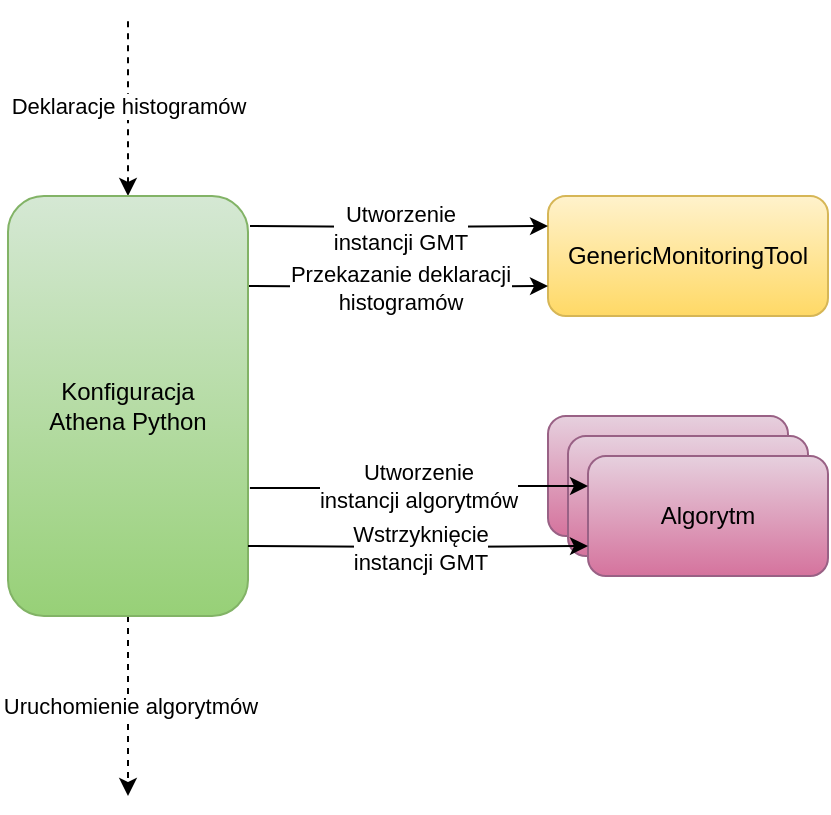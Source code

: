 <mxfile version="11.1.5" type="device" pages="1"><diagram id="CrJ-mrYIxERM8HC76sVr" name="Page-1"><mxGraphModel dx="946" dy="567" grid="1" gridSize="10" guides="1" tooltips="1" connect="1" arrows="1" fold="1" page="1" pageScale="1" pageWidth="827" pageHeight="1169" math="0" shadow="0"><root><mxCell id="0"/><mxCell id="1" parent="0"/><mxCell id="_w5_CHOKVdQaKdulSWw0-3" value="GenericMonitoringTool" style="rounded=1;whiteSpace=wrap;html=1;fillColor=#fff2cc;strokeColor=#d6b656;gradientColor=#ffd966;" vertex="1" parent="1"><mxGeometry x="470" y="110" width="140" height="60" as="geometry"/></mxCell><mxCell id="_w5_CHOKVdQaKdulSWw0-40" value="Deklaracje histogramów" style="edgeStyle=orthogonalEdgeStyle;rounded=0;orthogonalLoop=1;jettySize=auto;html=1;exitX=0.5;exitY=0;exitDx=0;exitDy=0;dashed=1;startArrow=classic;startFill=1;endArrow=none;endFill=0;" edge="1" parent="1" source="_w5_CHOKVdQaKdulSWw0-5"><mxGeometry relative="1" as="geometry"><mxPoint x="260" y="20" as="targetPoint"/></mxGeometry></mxCell><mxCell id="_w5_CHOKVdQaKdulSWw0-41" value="Utworzenie &lt;br&gt;instancji GMT" style="edgeStyle=orthogonalEdgeStyle;rounded=0;orthogonalLoop=1;jettySize=auto;html=1;entryX=0;entryY=0.25;entryDx=0;entryDy=0;startArrow=none;startFill=0;endArrow=classic;endFill=1;" edge="1" parent="1" target="_w5_CHOKVdQaKdulSWw0-3"><mxGeometry relative="1" as="geometry"><mxPoint x="321" y="125" as="sourcePoint"/></mxGeometry></mxCell><mxCell id="_w5_CHOKVdQaKdulSWw0-42" value="Przekazanie deklaracji&lt;br&gt;histogramów" style="edgeStyle=orthogonalEdgeStyle;rounded=0;orthogonalLoop=1;jettySize=auto;html=1;entryX=0;entryY=0.75;entryDx=0;entryDy=0;startArrow=none;startFill=0;endArrow=classic;endFill=1;" edge="1" parent="1" target="_w5_CHOKVdQaKdulSWw0-3"><mxGeometry relative="1" as="geometry"><mxPoint x="320" y="155" as="sourcePoint"/></mxGeometry></mxCell><mxCell id="_w5_CHOKVdQaKdulSWw0-46" value="Uruchomienie algorytmów" style="edgeStyle=orthogonalEdgeStyle;rounded=0;orthogonalLoop=1;jettySize=auto;html=1;exitX=0.5;exitY=1;exitDx=0;exitDy=0;startArrow=none;startFill=0;endArrow=classic;endFill=1;dashed=1;" edge="1" parent="1" source="_w5_CHOKVdQaKdulSWw0-5"><mxGeometry relative="1" as="geometry"><mxPoint x="260" y="410" as="targetPoint"/></mxGeometry></mxCell><mxCell id="_w5_CHOKVdQaKdulSWw0-5" value="Konfiguracja&lt;br&gt;Athena Python" style="rounded=1;whiteSpace=wrap;html=1;fillColor=#d5e8d4;strokeColor=#82b366;gradientColor=#97d077;" vertex="1" parent="1"><mxGeometry x="200" y="110" width="120" height="210" as="geometry"/></mxCell><mxCell id="_w5_CHOKVdQaKdulSWw0-6" value="Algorytm" style="rounded=1;whiteSpace=wrap;html=1;fillColor=#e6d0de;strokeColor=#996185;gradientColor=#d5739d;" vertex="1" parent="1"><mxGeometry x="470" y="220" width="120" height="60" as="geometry"/></mxCell><mxCell id="_w5_CHOKVdQaKdulSWw0-7" value="Algorytm" style="rounded=1;whiteSpace=wrap;html=1;fillColor=#e6d0de;strokeColor=#996185;gradientColor=#d5739d;" vertex="1" parent="1"><mxGeometry x="480" y="230" width="120" height="60" as="geometry"/></mxCell><mxCell id="_w5_CHOKVdQaKdulSWw0-8" value="Algorytm" style="rounded=1;whiteSpace=wrap;html=1;fillColor=#e6d0de;strokeColor=#996185;gradientColor=#d5739d;" vertex="1" parent="1"><mxGeometry x="490" y="240" width="120" height="60" as="geometry"/></mxCell><mxCell id="_w5_CHOKVdQaKdulSWw0-43" value="Utworzenie &lt;br&gt;instancji algorytmów" style="edgeStyle=orthogonalEdgeStyle;rounded=0;orthogonalLoop=1;jettySize=auto;html=1;entryX=0;entryY=0.25;entryDx=0;entryDy=0;startArrow=none;startFill=0;endArrow=classic;endFill=1;exitX=1.008;exitY=0.695;exitDx=0;exitDy=0;exitPerimeter=0;" edge="1" parent="1" source="_w5_CHOKVdQaKdulSWw0-5" target="_w5_CHOKVdQaKdulSWw0-8"><mxGeometry relative="1" as="geometry"><mxPoint x="340" y="255" as="sourcePoint"/></mxGeometry></mxCell><mxCell id="_w5_CHOKVdQaKdulSWw0-45" value="Wstrzyknięcie &lt;br&gt;instancji GMT" style="edgeStyle=orthogonalEdgeStyle;rounded=0;orthogonalLoop=1;jettySize=auto;html=1;entryX=0;entryY=0.75;entryDx=0;entryDy=0;startArrow=none;startFill=0;endArrow=classic;endFill=1;" edge="1" parent="1" target="_w5_CHOKVdQaKdulSWw0-8"><mxGeometry relative="1" as="geometry"><mxPoint x="320" y="285" as="sourcePoint"/></mxGeometry></mxCell></root></mxGraphModel></diagram></mxfile>